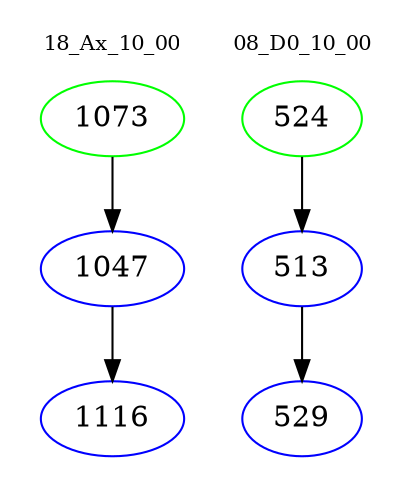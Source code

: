 digraph{
subgraph cluster_0 {
color = white
label = "18_Ax_10_00";
fontsize=10;
T0_1073 [label="1073", color="green"]
T0_1073 -> T0_1047 [color="black"]
T0_1047 [label="1047", color="blue"]
T0_1047 -> T0_1116 [color="black"]
T0_1116 [label="1116", color="blue"]
}
subgraph cluster_1 {
color = white
label = "08_D0_10_00";
fontsize=10;
T1_524 [label="524", color="green"]
T1_524 -> T1_513 [color="black"]
T1_513 [label="513", color="blue"]
T1_513 -> T1_529 [color="black"]
T1_529 [label="529", color="blue"]
}
}
